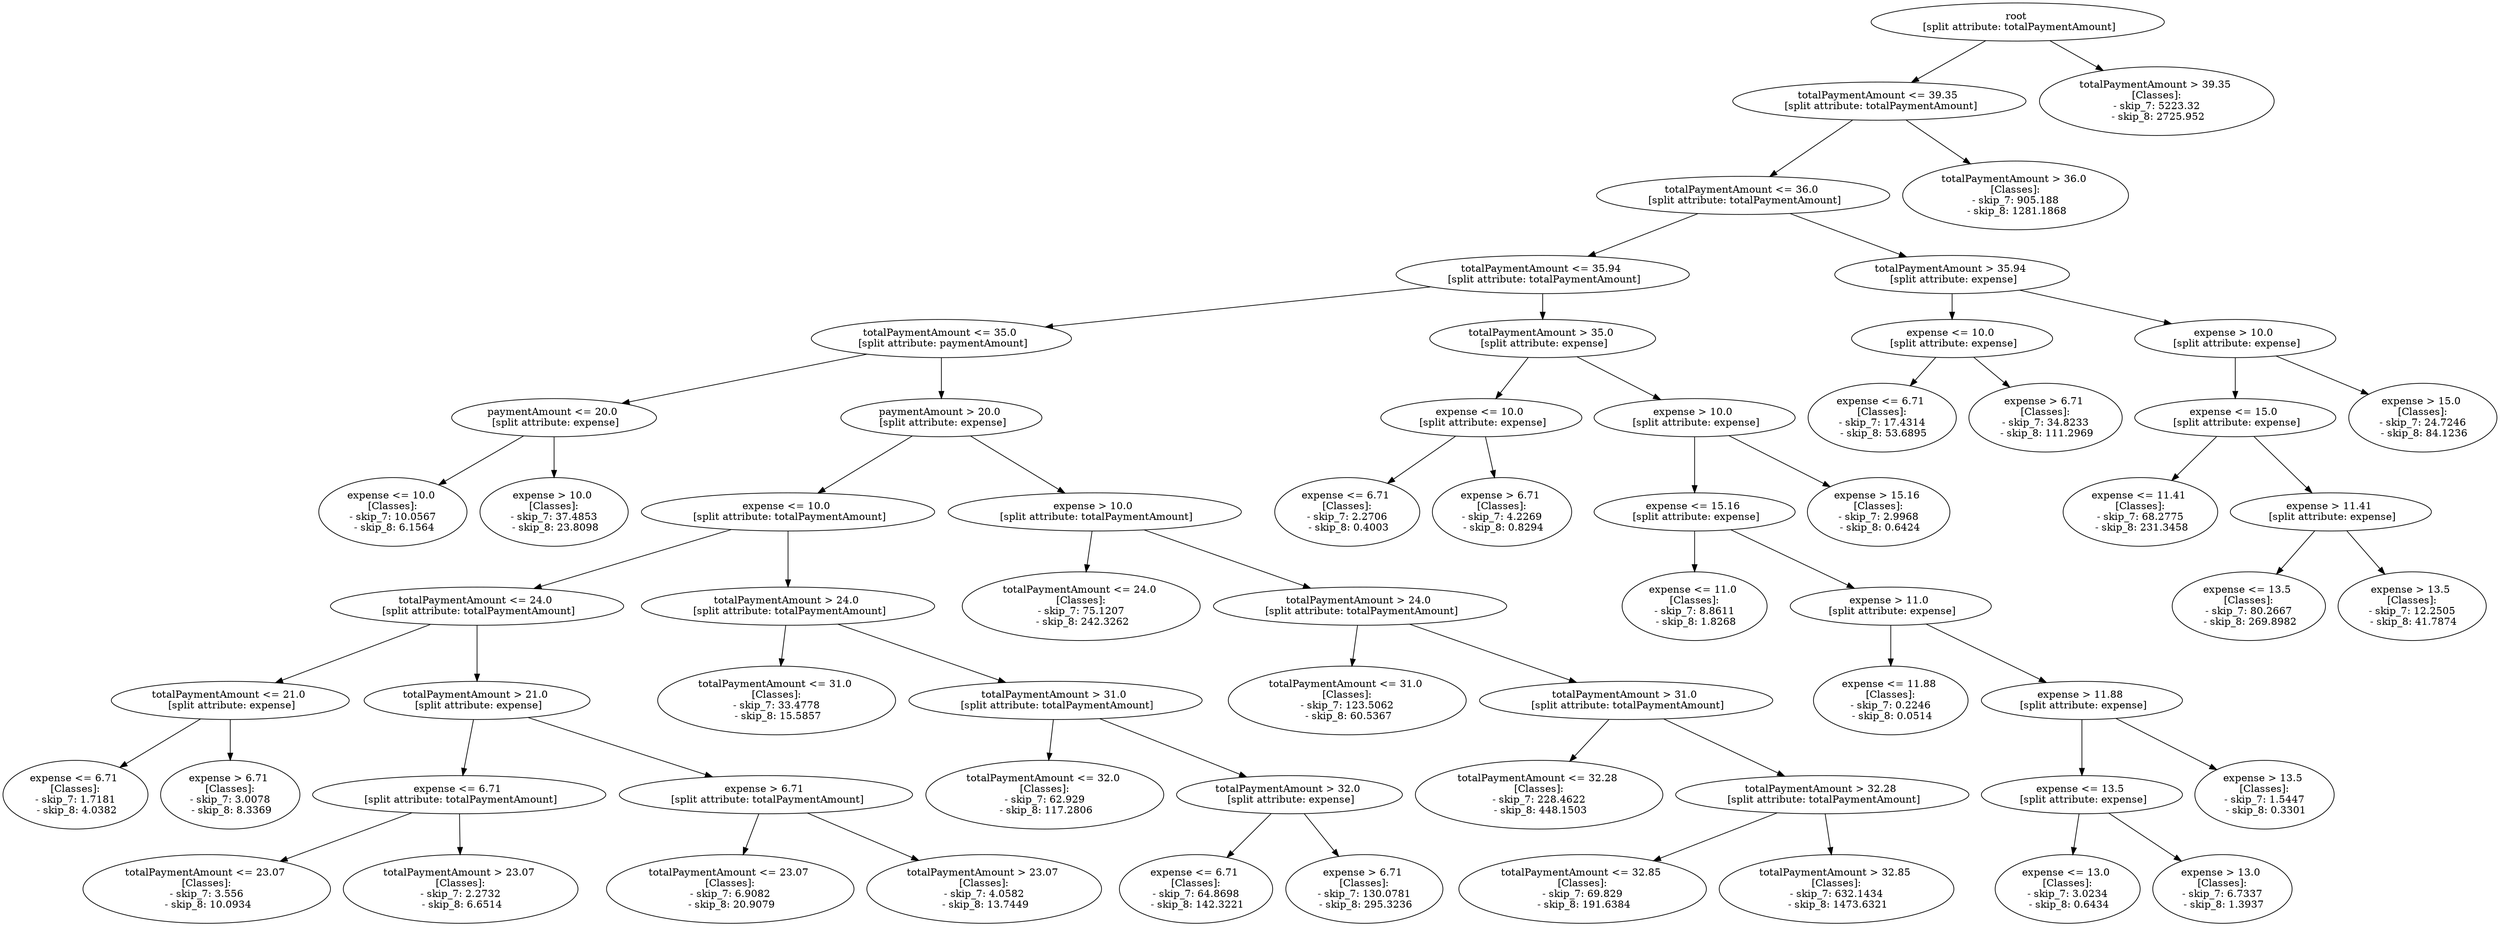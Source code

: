 // Road_Traffic_Fine_Management_Process-p_12-10
digraph "Road_Traffic_Fine_Management_Process-p_12-10" {
	"d192a48b-0b55-4ee5-a753-c1ee97163bdb" [label="root 
 [split attribute: totalPaymentAmount]"]
	"4763dc17-b511-409a-98f6-8f963e996216" [label="totalPaymentAmount <= 39.35 
 [split attribute: totalPaymentAmount]"]
	"d192a48b-0b55-4ee5-a753-c1ee97163bdb" -> "4763dc17-b511-409a-98f6-8f963e996216"
	"7310a910-0270-43c3-a613-9162454784c0" [label="totalPaymentAmount <= 36.0 
 [split attribute: totalPaymentAmount]"]
	"4763dc17-b511-409a-98f6-8f963e996216" -> "7310a910-0270-43c3-a613-9162454784c0"
	"784d80b2-3b7a-4e12-a98a-880ca8d1f2dc" [label="totalPaymentAmount <= 35.94 
 [split attribute: totalPaymentAmount]"]
	"7310a910-0270-43c3-a613-9162454784c0" -> "784d80b2-3b7a-4e12-a98a-880ca8d1f2dc"
	"42252502-cc15-42db-8a7f-a6397c888f9d" [label="totalPaymentAmount <= 35.0 
 [split attribute: paymentAmount]"]
	"784d80b2-3b7a-4e12-a98a-880ca8d1f2dc" -> "42252502-cc15-42db-8a7f-a6397c888f9d"
	"31045236-ef1f-460e-886c-75fceea66b60" [label="paymentAmount <= 20.0 
 [split attribute: expense]"]
	"42252502-cc15-42db-8a7f-a6397c888f9d" -> "31045236-ef1f-460e-886c-75fceea66b60"
	"d1a06cd4-8036-4bbe-af27-32fafa17eb41" [label="expense <= 10.0 
 [Classes]: 
 - skip_7: 10.0567 
 - skip_8: 6.1564"]
	"31045236-ef1f-460e-886c-75fceea66b60" -> "d1a06cd4-8036-4bbe-af27-32fafa17eb41"
	"e83376dc-168c-4bed-83a1-150cec0ab450" [label="expense > 10.0 
 [Classes]: 
 - skip_7: 37.4853 
 - skip_8: 23.8098"]
	"31045236-ef1f-460e-886c-75fceea66b60" -> "e83376dc-168c-4bed-83a1-150cec0ab450"
	"b9b57485-edc6-48f6-afa3-9cada0415c7a" [label="paymentAmount > 20.0 
 [split attribute: expense]"]
	"42252502-cc15-42db-8a7f-a6397c888f9d" -> "b9b57485-edc6-48f6-afa3-9cada0415c7a"
	"cf31d7f9-b56f-440b-8e24-ee57200a7a81" [label="expense <= 10.0 
 [split attribute: totalPaymentAmount]"]
	"b9b57485-edc6-48f6-afa3-9cada0415c7a" -> "cf31d7f9-b56f-440b-8e24-ee57200a7a81"
	"d06dc836-ee55-47ce-8cee-ee5e81eac83f" [label="totalPaymentAmount <= 24.0 
 [split attribute: totalPaymentAmount]"]
	"cf31d7f9-b56f-440b-8e24-ee57200a7a81" -> "d06dc836-ee55-47ce-8cee-ee5e81eac83f"
	"7efa3ceb-6a70-478f-a765-a158ecd19846" [label="totalPaymentAmount <= 21.0 
 [split attribute: expense]"]
	"d06dc836-ee55-47ce-8cee-ee5e81eac83f" -> "7efa3ceb-6a70-478f-a765-a158ecd19846"
	"2b1cfb08-a7a4-4903-a180-8fd6b831b3c2" [label="expense <= 6.71 
 [Classes]: 
 - skip_7: 1.7181 
 - skip_8: 4.0382"]
	"7efa3ceb-6a70-478f-a765-a158ecd19846" -> "2b1cfb08-a7a4-4903-a180-8fd6b831b3c2"
	"2301e7ad-11e6-4ec2-87f4-8c464eb1f677" [label="expense > 6.71 
 [Classes]: 
 - skip_7: 3.0078 
 - skip_8: 8.3369"]
	"7efa3ceb-6a70-478f-a765-a158ecd19846" -> "2301e7ad-11e6-4ec2-87f4-8c464eb1f677"
	"11b3d3c5-010e-431f-964a-341c9c0f080e" [label="totalPaymentAmount > 21.0 
 [split attribute: expense]"]
	"d06dc836-ee55-47ce-8cee-ee5e81eac83f" -> "11b3d3c5-010e-431f-964a-341c9c0f080e"
	"2405d7ff-3b2e-4113-afc1-8c2cf2f099d2" [label="expense <= 6.71 
 [split attribute: totalPaymentAmount]"]
	"11b3d3c5-010e-431f-964a-341c9c0f080e" -> "2405d7ff-3b2e-4113-afc1-8c2cf2f099d2"
	"3c1c877c-cf19-4543-bbf3-393e3644928c" [label="totalPaymentAmount <= 23.07 
 [Classes]: 
 - skip_7: 3.556 
 - skip_8: 10.0934"]
	"2405d7ff-3b2e-4113-afc1-8c2cf2f099d2" -> "3c1c877c-cf19-4543-bbf3-393e3644928c"
	"31dcf257-764e-457d-a148-81b6e4474545" [label="totalPaymentAmount > 23.07 
 [Classes]: 
 - skip_7: 2.2732 
 - skip_8: 6.6514"]
	"2405d7ff-3b2e-4113-afc1-8c2cf2f099d2" -> "31dcf257-764e-457d-a148-81b6e4474545"
	"d998f100-8594-48a8-9c81-7dce87339415" [label="expense > 6.71 
 [split attribute: totalPaymentAmount]"]
	"11b3d3c5-010e-431f-964a-341c9c0f080e" -> "d998f100-8594-48a8-9c81-7dce87339415"
	"3d4e945b-29c1-4676-9de3-40962478e446" [label="totalPaymentAmount <= 23.07 
 [Classes]: 
 - skip_7: 6.9082 
 - skip_8: 20.9079"]
	"d998f100-8594-48a8-9c81-7dce87339415" -> "3d4e945b-29c1-4676-9de3-40962478e446"
	"83925ece-f770-4548-8c98-f4bb7b91949c" [label="totalPaymentAmount > 23.07 
 [Classes]: 
 - skip_7: 4.0582 
 - skip_8: 13.7449"]
	"d998f100-8594-48a8-9c81-7dce87339415" -> "83925ece-f770-4548-8c98-f4bb7b91949c"
	"9c675da1-fc2f-45a4-b6e7-153c6072870a" [label="totalPaymentAmount > 24.0 
 [split attribute: totalPaymentAmount]"]
	"cf31d7f9-b56f-440b-8e24-ee57200a7a81" -> "9c675da1-fc2f-45a4-b6e7-153c6072870a"
	"2a033256-6d51-495b-92cf-f628a217b97e" [label="totalPaymentAmount <= 31.0 
 [Classes]: 
 - skip_7: 33.4778 
 - skip_8: 15.5857"]
	"9c675da1-fc2f-45a4-b6e7-153c6072870a" -> "2a033256-6d51-495b-92cf-f628a217b97e"
	"6d0cd363-cf51-49a1-801d-2500a88cdd6e" [label="totalPaymentAmount > 31.0 
 [split attribute: totalPaymentAmount]"]
	"9c675da1-fc2f-45a4-b6e7-153c6072870a" -> "6d0cd363-cf51-49a1-801d-2500a88cdd6e"
	"abd6edd0-bfb3-440f-932d-6f4a172ab0b6" [label="totalPaymentAmount <= 32.0 
 [Classes]: 
 - skip_7: 62.929 
 - skip_8: 117.2806"]
	"6d0cd363-cf51-49a1-801d-2500a88cdd6e" -> "abd6edd0-bfb3-440f-932d-6f4a172ab0b6"
	"f5156f32-7b91-46b6-83a5-e9d4b4dcab0f" [label="totalPaymentAmount > 32.0 
 [split attribute: expense]"]
	"6d0cd363-cf51-49a1-801d-2500a88cdd6e" -> "f5156f32-7b91-46b6-83a5-e9d4b4dcab0f"
	"8b4667f8-7918-44cc-8f1f-5c796feb942e" [label="expense <= 6.71 
 [Classes]: 
 - skip_7: 64.8698 
 - skip_8: 142.3221"]
	"f5156f32-7b91-46b6-83a5-e9d4b4dcab0f" -> "8b4667f8-7918-44cc-8f1f-5c796feb942e"
	"b90a956d-04d7-45d7-a7f2-0bd166db50fb" [label="expense > 6.71 
 [Classes]: 
 - skip_7: 130.0781 
 - skip_8: 295.3236"]
	"f5156f32-7b91-46b6-83a5-e9d4b4dcab0f" -> "b90a956d-04d7-45d7-a7f2-0bd166db50fb"
	"af2a27da-c9b6-4b55-9160-3e87d37e9fed" [label="expense > 10.0 
 [split attribute: totalPaymentAmount]"]
	"b9b57485-edc6-48f6-afa3-9cada0415c7a" -> "af2a27da-c9b6-4b55-9160-3e87d37e9fed"
	"788eba3e-5ba8-47c9-a9d3-f664959fc9fa" [label="totalPaymentAmount <= 24.0 
 [Classes]: 
 - skip_7: 75.1207 
 - skip_8: 242.3262"]
	"af2a27da-c9b6-4b55-9160-3e87d37e9fed" -> "788eba3e-5ba8-47c9-a9d3-f664959fc9fa"
	"9bf05d47-d03e-4eeb-95d5-7f4615801410" [label="totalPaymentAmount > 24.0 
 [split attribute: totalPaymentAmount]"]
	"af2a27da-c9b6-4b55-9160-3e87d37e9fed" -> "9bf05d47-d03e-4eeb-95d5-7f4615801410"
	"a345e138-2f3a-4653-bdc4-1bfcd3339325" [label="totalPaymentAmount <= 31.0 
 [Classes]: 
 - skip_7: 123.5062 
 - skip_8: 60.5367"]
	"9bf05d47-d03e-4eeb-95d5-7f4615801410" -> "a345e138-2f3a-4653-bdc4-1bfcd3339325"
	"dd5d0505-ee69-4007-aabe-bf4d1539ece2" [label="totalPaymentAmount > 31.0 
 [split attribute: totalPaymentAmount]"]
	"9bf05d47-d03e-4eeb-95d5-7f4615801410" -> "dd5d0505-ee69-4007-aabe-bf4d1539ece2"
	"d373becb-d91f-43a5-af1f-30fc07e0f763" [label="totalPaymentAmount <= 32.28 
 [Classes]: 
 - skip_7: 228.4622 
 - skip_8: 448.1503"]
	"dd5d0505-ee69-4007-aabe-bf4d1539ece2" -> "d373becb-d91f-43a5-af1f-30fc07e0f763"
	"838ccdab-e328-4c0d-a210-724728e90d89" [label="totalPaymentAmount > 32.28 
 [split attribute: totalPaymentAmount]"]
	"dd5d0505-ee69-4007-aabe-bf4d1539ece2" -> "838ccdab-e328-4c0d-a210-724728e90d89"
	"92f9a616-5689-4358-af9e-ddc0b96fe2dc" [label="totalPaymentAmount <= 32.85 
 [Classes]: 
 - skip_7: 69.829 
 - skip_8: 191.6384"]
	"838ccdab-e328-4c0d-a210-724728e90d89" -> "92f9a616-5689-4358-af9e-ddc0b96fe2dc"
	"3471372d-327e-4c9d-b716-ebb957e3c2dd" [label="totalPaymentAmount > 32.85 
 [Classes]: 
 - skip_7: 632.1434 
 - skip_8: 1473.6321"]
	"838ccdab-e328-4c0d-a210-724728e90d89" -> "3471372d-327e-4c9d-b716-ebb957e3c2dd"
	"f1b69608-37f6-4784-b816-f28438f8ae99" [label="totalPaymentAmount > 35.0 
 [split attribute: expense]"]
	"784d80b2-3b7a-4e12-a98a-880ca8d1f2dc" -> "f1b69608-37f6-4784-b816-f28438f8ae99"
	"2ba18720-74ea-4d11-ba70-4d8684d7ac06" [label="expense <= 10.0 
 [split attribute: expense]"]
	"f1b69608-37f6-4784-b816-f28438f8ae99" -> "2ba18720-74ea-4d11-ba70-4d8684d7ac06"
	"d4313b6b-78f2-44ae-a4fc-e6e3d439f188" [label="expense <= 6.71 
 [Classes]: 
 - skip_7: 2.2706 
 - skip_8: 0.4003"]
	"2ba18720-74ea-4d11-ba70-4d8684d7ac06" -> "d4313b6b-78f2-44ae-a4fc-e6e3d439f188"
	"6882a99a-0c17-4c09-b305-d4e4b7953ed7" [label="expense > 6.71 
 [Classes]: 
 - skip_7: 4.2269 
 - skip_8: 0.8294"]
	"2ba18720-74ea-4d11-ba70-4d8684d7ac06" -> "6882a99a-0c17-4c09-b305-d4e4b7953ed7"
	"a139ef63-e169-479d-9b64-b74f12662c0c" [label="expense > 10.0 
 [split attribute: expense]"]
	"f1b69608-37f6-4784-b816-f28438f8ae99" -> "a139ef63-e169-479d-9b64-b74f12662c0c"
	"b7e30df7-ff2b-4f9b-a5d2-ced93d02fccc" [label="expense <= 15.16 
 [split attribute: expense]"]
	"a139ef63-e169-479d-9b64-b74f12662c0c" -> "b7e30df7-ff2b-4f9b-a5d2-ced93d02fccc"
	"01128be7-f0d9-4c5d-b5d0-cc554e84fb87" [label="expense <= 11.0 
 [Classes]: 
 - skip_7: 8.8611 
 - skip_8: 1.8268"]
	"b7e30df7-ff2b-4f9b-a5d2-ced93d02fccc" -> "01128be7-f0d9-4c5d-b5d0-cc554e84fb87"
	"e3d4efdc-a636-46ae-85ea-a7902a5cc8cc" [label="expense > 11.0 
 [split attribute: expense]"]
	"b7e30df7-ff2b-4f9b-a5d2-ced93d02fccc" -> "e3d4efdc-a636-46ae-85ea-a7902a5cc8cc"
	"9622446e-2048-45c1-9162-e2fdc30180e0" [label="expense <= 11.88 
 [Classes]: 
 - skip_7: 0.2246 
 - skip_8: 0.0514"]
	"e3d4efdc-a636-46ae-85ea-a7902a5cc8cc" -> "9622446e-2048-45c1-9162-e2fdc30180e0"
	"9803d2fd-7174-4ad1-b7c0-f0137f1af889" [label="expense > 11.88 
 [split attribute: expense]"]
	"e3d4efdc-a636-46ae-85ea-a7902a5cc8cc" -> "9803d2fd-7174-4ad1-b7c0-f0137f1af889"
	"97212adf-1925-4364-92c8-c3274ee50844" [label="expense <= 13.5 
 [split attribute: expense]"]
	"9803d2fd-7174-4ad1-b7c0-f0137f1af889" -> "97212adf-1925-4364-92c8-c3274ee50844"
	"d22b1e31-27c4-4c15-840b-c91b59c53fcb" [label="expense <= 13.0 
 [Classes]: 
 - skip_7: 3.0234 
 - skip_8: 0.6434"]
	"97212adf-1925-4364-92c8-c3274ee50844" -> "d22b1e31-27c4-4c15-840b-c91b59c53fcb"
	"d31e90aa-63f7-43d8-8593-82fc55dbacf9" [label="expense > 13.0 
 [Classes]: 
 - skip_7: 6.7337 
 - skip_8: 1.3937"]
	"97212adf-1925-4364-92c8-c3274ee50844" -> "d31e90aa-63f7-43d8-8593-82fc55dbacf9"
	"5a6e6611-7620-4b09-9edc-f5e8209391d6" [label="expense > 13.5 
 [Classes]: 
 - skip_7: 1.5447 
 - skip_8: 0.3301"]
	"9803d2fd-7174-4ad1-b7c0-f0137f1af889" -> "5a6e6611-7620-4b09-9edc-f5e8209391d6"
	"6e3278a5-b669-45f0-9870-1ebb0d2b911a" [label="expense > 15.16 
 [Classes]: 
 - skip_7: 2.9968 
 - skip_8: 0.6424"]
	"a139ef63-e169-479d-9b64-b74f12662c0c" -> "6e3278a5-b669-45f0-9870-1ebb0d2b911a"
	"872f2f7a-58ce-48cf-a35e-a4e20e4b564d" [label="totalPaymentAmount > 35.94 
 [split attribute: expense]"]
	"7310a910-0270-43c3-a613-9162454784c0" -> "872f2f7a-58ce-48cf-a35e-a4e20e4b564d"
	"6019e4c7-00e4-4aa1-9653-04ca26e46b3a" [label="expense <= 10.0 
 [split attribute: expense]"]
	"872f2f7a-58ce-48cf-a35e-a4e20e4b564d" -> "6019e4c7-00e4-4aa1-9653-04ca26e46b3a"
	"a185e7a5-01b0-4f95-afba-fd05494d7270" [label="expense <= 6.71 
 [Classes]: 
 - skip_7: 17.4314 
 - skip_8: 53.6895"]
	"6019e4c7-00e4-4aa1-9653-04ca26e46b3a" -> "a185e7a5-01b0-4f95-afba-fd05494d7270"
	"e2a984b3-4958-42b9-9eb6-f8c5e6f9c04e" [label="expense > 6.71 
 [Classes]: 
 - skip_7: 34.8233 
 - skip_8: 111.2969"]
	"6019e4c7-00e4-4aa1-9653-04ca26e46b3a" -> "e2a984b3-4958-42b9-9eb6-f8c5e6f9c04e"
	"0793c4c4-29b1-414d-8869-6c71b987d9f8" [label="expense > 10.0 
 [split attribute: expense]"]
	"872f2f7a-58ce-48cf-a35e-a4e20e4b564d" -> "0793c4c4-29b1-414d-8869-6c71b987d9f8"
	"e90f0499-ce13-450b-aa4b-c7e0be65b677" [label="expense <= 15.0 
 [split attribute: expense]"]
	"0793c4c4-29b1-414d-8869-6c71b987d9f8" -> "e90f0499-ce13-450b-aa4b-c7e0be65b677"
	"e7527d75-b069-42f5-b14b-6174c29e0e55" [label="expense <= 11.41 
 [Classes]: 
 - skip_7: 68.2775 
 - skip_8: 231.3458"]
	"e90f0499-ce13-450b-aa4b-c7e0be65b677" -> "e7527d75-b069-42f5-b14b-6174c29e0e55"
	"5ab164e9-1bcd-4d43-aa8b-370503d4afc2" [label="expense > 11.41 
 [split attribute: expense]"]
	"e90f0499-ce13-450b-aa4b-c7e0be65b677" -> "5ab164e9-1bcd-4d43-aa8b-370503d4afc2"
	"efcbf976-6e35-4245-bc80-cfc0e18226a2" [label="expense <= 13.5 
 [Classes]: 
 - skip_7: 80.2667 
 - skip_8: 269.8982"]
	"5ab164e9-1bcd-4d43-aa8b-370503d4afc2" -> "efcbf976-6e35-4245-bc80-cfc0e18226a2"
	"289b55c7-cb4f-400c-8d5e-5299514f51c4" [label="expense > 13.5 
 [Classes]: 
 - skip_7: 12.2505 
 - skip_8: 41.7874"]
	"5ab164e9-1bcd-4d43-aa8b-370503d4afc2" -> "289b55c7-cb4f-400c-8d5e-5299514f51c4"
	"2228de75-065c-4b27-9b35-257678bb8b71" [label="expense > 15.0 
 [Classes]: 
 - skip_7: 24.7246 
 - skip_8: 84.1236"]
	"0793c4c4-29b1-414d-8869-6c71b987d9f8" -> "2228de75-065c-4b27-9b35-257678bb8b71"
	"989ebe4b-6e18-4219-bd88-0c0d003ddddd" [label="totalPaymentAmount > 36.0 
 [Classes]: 
 - skip_7: 905.188 
 - skip_8: 1281.1868"]
	"4763dc17-b511-409a-98f6-8f963e996216" -> "989ebe4b-6e18-4219-bd88-0c0d003ddddd"
	"882325e7-9c6f-498e-bae3-2e83c4b42c54" [label="totalPaymentAmount > 39.35 
 [Classes]: 
 - skip_7: 5223.32 
 - skip_8: 2725.952"]
	"d192a48b-0b55-4ee5-a753-c1ee97163bdb" -> "882325e7-9c6f-498e-bae3-2e83c4b42c54"
}
